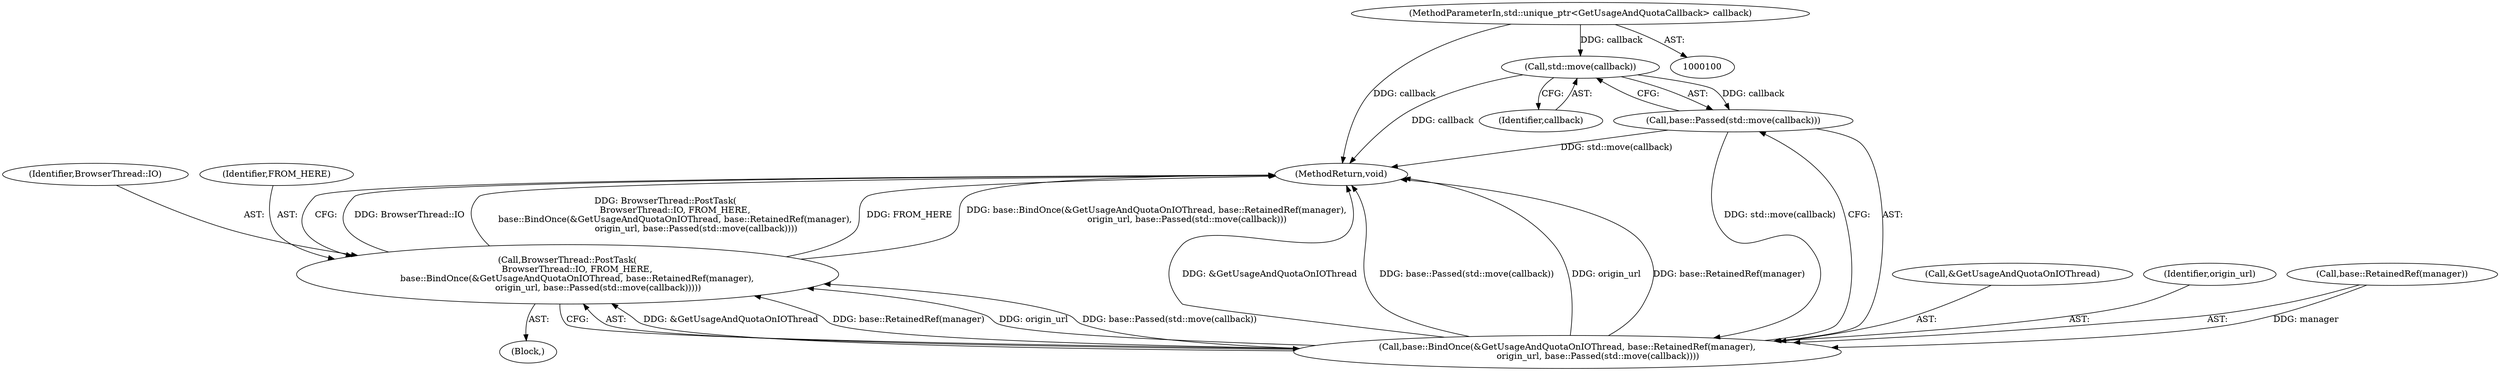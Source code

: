 digraph "0_Chrome_3c8e4852477d5b1e2da877808c998dc57db9460f_32@API" {
"1000135" [label="(Call,std::move(callback))"];
"1000102" [label="(MethodParameterIn,std::unique_ptr<GetUsageAndQuotaCallback> callback)"];
"1000134" [label="(Call,base::Passed(std::move(callback)))"];
"1000128" [label="(Call,base::BindOnce(&GetUsageAndQuotaOnIOThread, base::RetainedRef(manager),\n                      origin_url, base::Passed(std::move(callback))))"];
"1000125" [label="(Call,BrowserThread::PostTask(\n       BrowserThread::IO, FROM_HERE,\n       base::BindOnce(&GetUsageAndQuotaOnIOThread, base::RetainedRef(manager),\n                      origin_url, base::Passed(std::move(callback)))))"];
"1000102" [label="(MethodParameterIn,std::unique_ptr<GetUsageAndQuotaCallback> callback)"];
"1000129" [label="(Call,&GetUsageAndQuotaOnIOThread)"];
"1000126" [label="(Identifier,BrowserThread::IO)"];
"1000137" [label="(MethodReturn,void)"];
"1000133" [label="(Identifier,origin_url)"];
"1000134" [label="(Call,base::Passed(std::move(callback)))"];
"1000128" [label="(Call,base::BindOnce(&GetUsageAndQuotaOnIOThread, base::RetainedRef(manager),\n                      origin_url, base::Passed(std::move(callback))))"];
"1000135" [label="(Call,std::move(callback))"];
"1000125" [label="(Call,BrowserThread::PostTask(\n       BrowserThread::IO, FROM_HERE,\n       base::BindOnce(&GetUsageAndQuotaOnIOThread, base::RetainedRef(manager),\n                      origin_url, base::Passed(std::move(callback)))))"];
"1000127" [label="(Identifier,FROM_HERE)"];
"1000136" [label="(Identifier,callback)"];
"1000103" [label="(Block,)"];
"1000131" [label="(Call,base::RetainedRef(manager))"];
"1000135" -> "1000134"  [label="AST: "];
"1000135" -> "1000136"  [label="CFG: "];
"1000136" -> "1000135"  [label="AST: "];
"1000134" -> "1000135"  [label="CFG: "];
"1000135" -> "1000137"  [label="DDG: callback"];
"1000135" -> "1000134"  [label="DDG: callback"];
"1000102" -> "1000135"  [label="DDG: callback"];
"1000102" -> "1000100"  [label="AST: "];
"1000102" -> "1000137"  [label="DDG: callback"];
"1000134" -> "1000128"  [label="AST: "];
"1000128" -> "1000134"  [label="CFG: "];
"1000134" -> "1000137"  [label="DDG: std::move(callback)"];
"1000134" -> "1000128"  [label="DDG: std::move(callback)"];
"1000128" -> "1000125"  [label="AST: "];
"1000129" -> "1000128"  [label="AST: "];
"1000131" -> "1000128"  [label="AST: "];
"1000133" -> "1000128"  [label="AST: "];
"1000125" -> "1000128"  [label="CFG: "];
"1000128" -> "1000137"  [label="DDG: &GetUsageAndQuotaOnIOThread"];
"1000128" -> "1000137"  [label="DDG: base::Passed(std::move(callback))"];
"1000128" -> "1000137"  [label="DDG: origin_url"];
"1000128" -> "1000137"  [label="DDG: base::RetainedRef(manager)"];
"1000128" -> "1000125"  [label="DDG: &GetUsageAndQuotaOnIOThread"];
"1000128" -> "1000125"  [label="DDG: base::RetainedRef(manager)"];
"1000128" -> "1000125"  [label="DDG: origin_url"];
"1000128" -> "1000125"  [label="DDG: base::Passed(std::move(callback))"];
"1000131" -> "1000128"  [label="DDG: manager"];
"1000125" -> "1000103"  [label="AST: "];
"1000126" -> "1000125"  [label="AST: "];
"1000127" -> "1000125"  [label="AST: "];
"1000137" -> "1000125"  [label="CFG: "];
"1000125" -> "1000137"  [label="DDG: BrowserThread::IO"];
"1000125" -> "1000137"  [label="DDG: BrowserThread::PostTask(\n       BrowserThread::IO, FROM_HERE,\n       base::BindOnce(&GetUsageAndQuotaOnIOThread, base::RetainedRef(manager),\n                      origin_url, base::Passed(std::move(callback))))"];
"1000125" -> "1000137"  [label="DDG: FROM_HERE"];
"1000125" -> "1000137"  [label="DDG: base::BindOnce(&GetUsageAndQuotaOnIOThread, base::RetainedRef(manager),\n                      origin_url, base::Passed(std::move(callback)))"];
}

